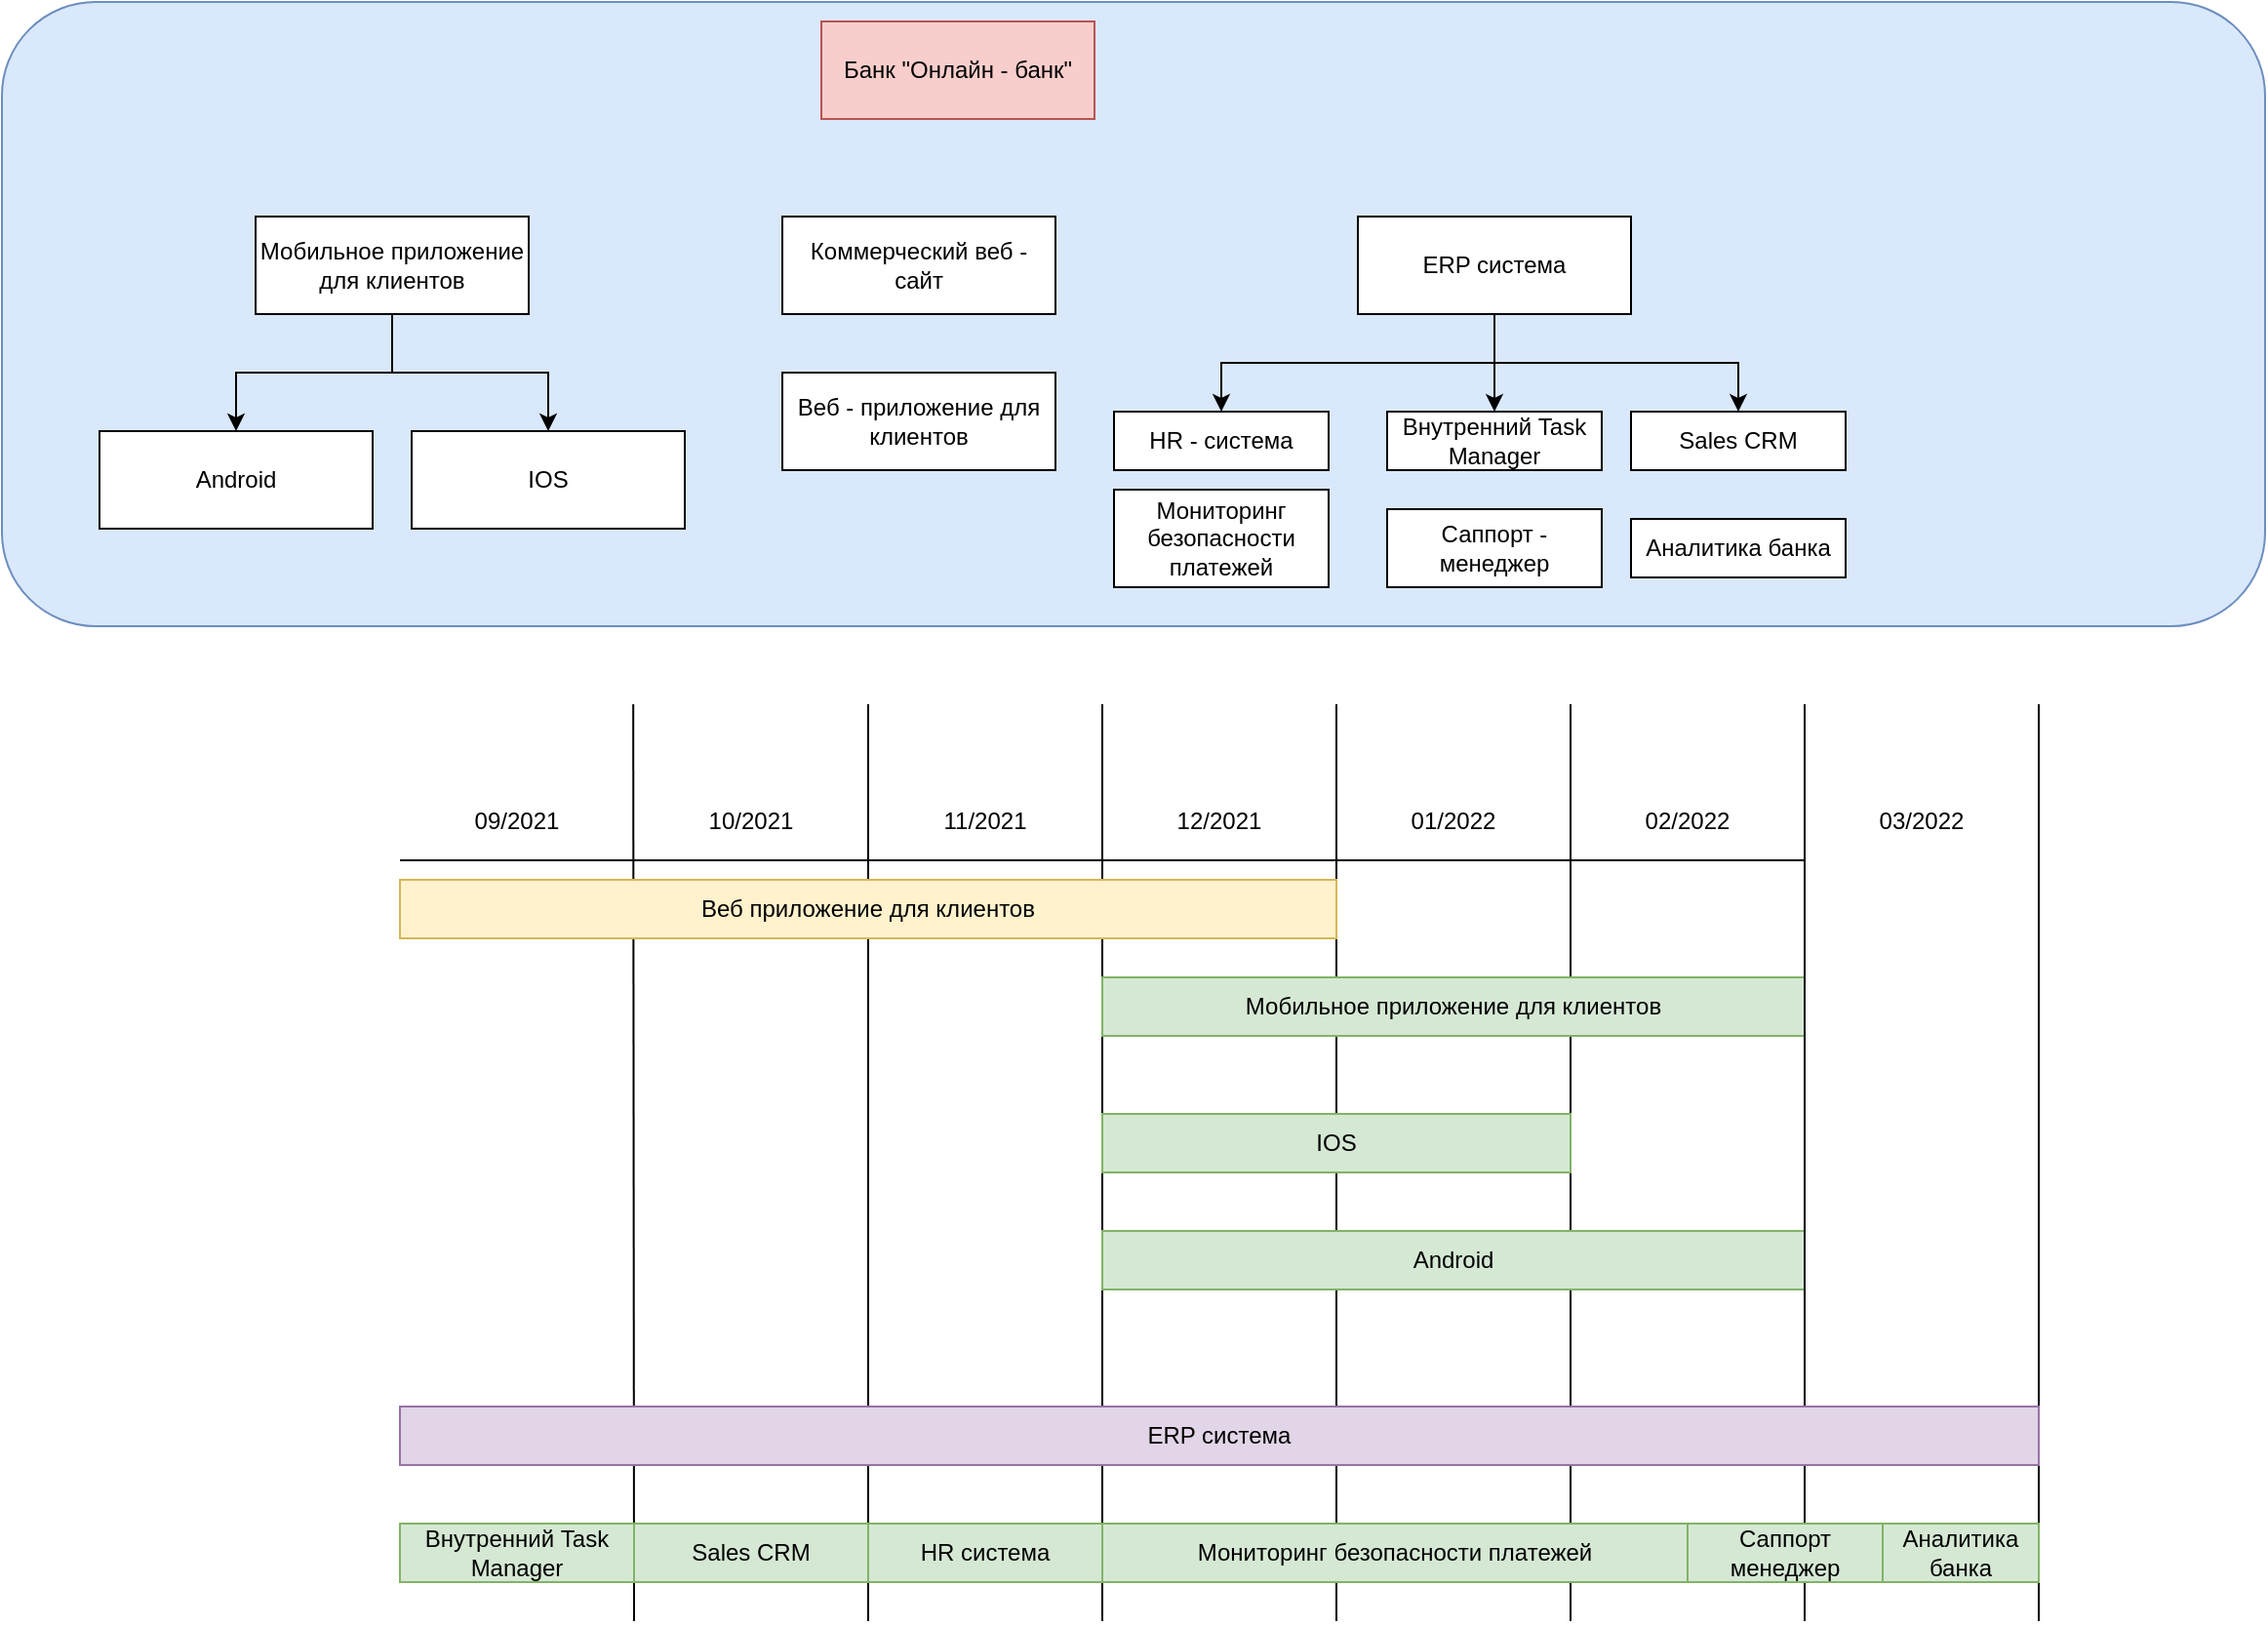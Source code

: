 <mxfile version="15.2.9" type="github">
  <diagram id="SRR18vFyuS79b38dpdjN" name="Page-1">
    <mxGraphModel dx="4152" dy="2316" grid="1" gridSize="10" guides="1" tooltips="1" connect="1" arrows="1" fold="1" page="1" pageScale="1" pageWidth="3000" pageHeight="3000" math="0" shadow="0">
      <root>
        <mxCell id="0" />
        <mxCell id="1" parent="0" />
        <mxCell id="bMxVrgbbZebOmnBE3g3T-1" value="" style="rounded=1;whiteSpace=wrap;html=1;fillColor=#dae8fc;strokeColor=#6c8ebf;" vertex="1" parent="1">
          <mxGeometry width="1160" height="320" as="geometry" />
        </mxCell>
        <mxCell id="bMxVrgbbZebOmnBE3g3T-2" value="Банк &quot;Онлайн - банк&quot;" style="rounded=0;whiteSpace=wrap;html=1;fillColor=#f8cecc;strokeColor=#b85450;" vertex="1" parent="1">
          <mxGeometry x="420" y="10" width="140" height="50" as="geometry" />
        </mxCell>
        <mxCell id="bMxVrgbbZebOmnBE3g3T-3" style="edgeStyle=orthogonalEdgeStyle;rounded=0;orthogonalLoop=1;jettySize=auto;html=1;" edge="1" parent="1" source="bMxVrgbbZebOmnBE3g3T-5" target="bMxVrgbbZebOmnBE3g3T-10">
          <mxGeometry relative="1" as="geometry" />
        </mxCell>
        <mxCell id="bMxVrgbbZebOmnBE3g3T-4" style="edgeStyle=orthogonalEdgeStyle;rounded=0;orthogonalLoop=1;jettySize=auto;html=1;entryX=0.5;entryY=0;entryDx=0;entryDy=0;exitX=0.5;exitY=1;exitDx=0;exitDy=0;" edge="1" parent="1" source="bMxVrgbbZebOmnBE3g3T-5" target="bMxVrgbbZebOmnBE3g3T-9">
          <mxGeometry relative="1" as="geometry">
            <Array as="points">
              <mxPoint x="200" y="190" />
              <mxPoint x="280" y="190" />
            </Array>
          </mxGeometry>
        </mxCell>
        <mxCell id="bMxVrgbbZebOmnBE3g3T-5" value="Мобильное приложение для клиентов" style="rounded=0;whiteSpace=wrap;html=1;" vertex="1" parent="1">
          <mxGeometry x="130" y="110" width="140" height="50" as="geometry" />
        </mxCell>
        <mxCell id="bMxVrgbbZebOmnBE3g3T-8" value="Коммерческий веб - сайт" style="rounded=0;whiteSpace=wrap;html=1;" vertex="1" parent="1">
          <mxGeometry x="400" y="110" width="140" height="50" as="geometry" />
        </mxCell>
        <mxCell id="bMxVrgbbZebOmnBE3g3T-9" value="IOS" style="rounded=0;whiteSpace=wrap;html=1;" vertex="1" parent="1">
          <mxGeometry x="210" y="220" width="140" height="50" as="geometry" />
        </mxCell>
        <mxCell id="bMxVrgbbZebOmnBE3g3T-10" value="Android" style="rounded=0;whiteSpace=wrap;html=1;" vertex="1" parent="1">
          <mxGeometry x="50" y="220" width="140" height="50" as="geometry" />
        </mxCell>
        <mxCell id="bMxVrgbbZebOmnBE3g3T-21" style="edgeStyle=orthogonalEdgeStyle;rounded=0;orthogonalLoop=1;jettySize=auto;html=1;exitX=0.5;exitY=1;exitDx=0;exitDy=0;" edge="1" parent="1" source="bMxVrgbbZebOmnBE3g3T-13" target="bMxVrgbbZebOmnBE3g3T-18">
          <mxGeometry relative="1" as="geometry" />
        </mxCell>
        <mxCell id="bMxVrgbbZebOmnBE3g3T-22" style="edgeStyle=orthogonalEdgeStyle;rounded=0;orthogonalLoop=1;jettySize=auto;html=1;exitX=0.5;exitY=1;exitDx=0;exitDy=0;entryX=0.5;entryY=0;entryDx=0;entryDy=0;" edge="1" parent="1" source="bMxVrgbbZebOmnBE3g3T-13" target="bMxVrgbbZebOmnBE3g3T-16">
          <mxGeometry relative="1" as="geometry" />
        </mxCell>
        <mxCell id="bMxVrgbbZebOmnBE3g3T-23" style="edgeStyle=orthogonalEdgeStyle;rounded=0;orthogonalLoop=1;jettySize=auto;html=1;exitX=0.5;exitY=1;exitDx=0;exitDy=0;entryX=0.5;entryY=0;entryDx=0;entryDy=0;" edge="1" parent="1" source="bMxVrgbbZebOmnBE3g3T-13" target="bMxVrgbbZebOmnBE3g3T-15">
          <mxGeometry relative="1" as="geometry" />
        </mxCell>
        <mxCell id="bMxVrgbbZebOmnBE3g3T-13" value="ERP система" style="rounded=0;whiteSpace=wrap;html=1;" vertex="1" parent="1">
          <mxGeometry x="695" y="110" width="140" height="50" as="geometry" />
        </mxCell>
        <mxCell id="bMxVrgbbZebOmnBE3g3T-15" value="Sales CRM" style="rounded=0;whiteSpace=wrap;html=1;" vertex="1" parent="1">
          <mxGeometry x="835" y="210" width="110" height="30" as="geometry" />
        </mxCell>
        <mxCell id="bMxVrgbbZebOmnBE3g3T-16" value="Внутренний Task Manager" style="rounded=0;whiteSpace=wrap;html=1;" vertex="1" parent="1">
          <mxGeometry x="710" y="210" width="110" height="30" as="geometry" />
        </mxCell>
        <mxCell id="bMxVrgbbZebOmnBE3g3T-18" value="HR - система" style="rounded=0;whiteSpace=wrap;html=1;" vertex="1" parent="1">
          <mxGeometry x="570" y="210" width="110" height="30" as="geometry" />
        </mxCell>
        <mxCell id="bMxVrgbbZebOmnBE3g3T-19" value="Веб - приложение для клиентов" style="rounded=0;whiteSpace=wrap;html=1;" vertex="1" parent="1">
          <mxGeometry x="400" y="190" width="140" height="50" as="geometry" />
        </mxCell>
        <mxCell id="bMxVrgbbZebOmnBE3g3T-24" value="" style="endArrow=none;html=1;" edge="1" parent="1">
          <mxGeometry width="50" height="50" relative="1" as="geometry">
            <mxPoint x="324" y="830" as="sourcePoint" />
            <mxPoint x="323.58" y="360" as="targetPoint" />
          </mxGeometry>
        </mxCell>
        <mxCell id="bMxVrgbbZebOmnBE3g3T-25" value="" style="endArrow=none;html=1;" edge="1" parent="1">
          <mxGeometry width="50" height="50" relative="1" as="geometry">
            <mxPoint x="444" y="830" as="sourcePoint" />
            <mxPoint x="444" y="360" as="targetPoint" />
          </mxGeometry>
        </mxCell>
        <mxCell id="bMxVrgbbZebOmnBE3g3T-26" value="" style="endArrow=none;html=1;" edge="1" parent="1">
          <mxGeometry width="50" height="50" relative="1" as="geometry">
            <mxPoint x="564" y="830" as="sourcePoint" />
            <mxPoint x="564" y="360" as="targetPoint" />
          </mxGeometry>
        </mxCell>
        <mxCell id="bMxVrgbbZebOmnBE3g3T-27" value="" style="endArrow=none;html=1;" edge="1" parent="1">
          <mxGeometry width="50" height="50" relative="1" as="geometry">
            <mxPoint x="684" y="830" as="sourcePoint" />
            <mxPoint x="684" y="360" as="targetPoint" />
          </mxGeometry>
        </mxCell>
        <mxCell id="bMxVrgbbZebOmnBE3g3T-28" value="" style="endArrow=none;html=1;" edge="1" parent="1">
          <mxGeometry width="50" height="50" relative="1" as="geometry">
            <mxPoint x="804" y="830" as="sourcePoint" />
            <mxPoint x="804" y="360" as="targetPoint" />
          </mxGeometry>
        </mxCell>
        <mxCell id="bMxVrgbbZebOmnBE3g3T-29" value="" style="endArrow=none;html=1;" edge="1" parent="1">
          <mxGeometry width="50" height="50" relative="1" as="geometry">
            <mxPoint x="204" y="440" as="sourcePoint" />
            <mxPoint x="924" y="440" as="targetPoint" />
          </mxGeometry>
        </mxCell>
        <mxCell id="bMxVrgbbZebOmnBE3g3T-30" value="Мобильное приложение для клиентов" style="rounded=0;whiteSpace=wrap;html=1;fillColor=#d5e8d4;strokeColor=#82b366;" vertex="1" parent="1">
          <mxGeometry x="564" y="500" width="360" height="30" as="geometry" />
        </mxCell>
        <mxCell id="bMxVrgbbZebOmnBE3g3T-31" value="Android" style="rounded=0;whiteSpace=wrap;html=1;fillColor=#d5e8d4;strokeColor=#82b366;" vertex="1" parent="1">
          <mxGeometry x="564" y="630" width="360" height="30" as="geometry" />
        </mxCell>
        <mxCell id="bMxVrgbbZebOmnBE3g3T-32" value="IOS" style="rounded=0;whiteSpace=wrap;html=1;fillColor=#d5e8d4;strokeColor=#82b366;" vertex="1" parent="1">
          <mxGeometry x="564" y="570" width="240" height="30" as="geometry" />
        </mxCell>
        <mxCell id="bMxVrgbbZebOmnBE3g3T-33" value="Веб приложение для клиентов" style="rounded=0;whiteSpace=wrap;html=1;fillColor=#fff2cc;strokeColor=#d6b656;" vertex="1" parent="1">
          <mxGeometry x="204" y="450" width="480" height="30" as="geometry" />
        </mxCell>
        <mxCell id="bMxVrgbbZebOmnBE3g3T-36" value="09/2021" style="text;html=1;strokeColor=none;fillColor=none;align=center;verticalAlign=middle;whiteSpace=wrap;rounded=0;" vertex="1" parent="1">
          <mxGeometry x="204" y="400" width="120" height="40" as="geometry" />
        </mxCell>
        <mxCell id="bMxVrgbbZebOmnBE3g3T-37" value="10/2021" style="text;html=1;strokeColor=none;fillColor=none;align=center;verticalAlign=middle;whiteSpace=wrap;rounded=0;" vertex="1" parent="1">
          <mxGeometry x="324" y="400" width="120" height="40" as="geometry" />
        </mxCell>
        <mxCell id="bMxVrgbbZebOmnBE3g3T-38" value="11/2021" style="text;html=1;strokeColor=none;fillColor=none;align=center;verticalAlign=middle;whiteSpace=wrap;rounded=0;" vertex="1" parent="1">
          <mxGeometry x="444" y="400" width="120" height="40" as="geometry" />
        </mxCell>
        <mxCell id="bMxVrgbbZebOmnBE3g3T-39" value="12/2021" style="text;html=1;strokeColor=none;fillColor=none;align=center;verticalAlign=middle;whiteSpace=wrap;rounded=0;" vertex="1" parent="1">
          <mxGeometry x="564" y="400" width="120" height="40" as="geometry" />
        </mxCell>
        <mxCell id="bMxVrgbbZebOmnBE3g3T-40" value="01/2022" style="text;html=1;strokeColor=none;fillColor=none;align=center;verticalAlign=middle;whiteSpace=wrap;rounded=0;" vertex="1" parent="1">
          <mxGeometry x="684" y="400" width="120" height="40" as="geometry" />
        </mxCell>
        <mxCell id="bMxVrgbbZebOmnBE3g3T-41" value="02/2022" style="text;html=1;strokeColor=none;fillColor=none;align=center;verticalAlign=middle;whiteSpace=wrap;rounded=0;" vertex="1" parent="1">
          <mxGeometry x="804" y="400" width="120" height="40" as="geometry" />
        </mxCell>
        <mxCell id="bMxVrgbbZebOmnBE3g3T-42" value="" style="endArrow=none;html=1;" edge="1" parent="1">
          <mxGeometry width="50" height="50" relative="1" as="geometry">
            <mxPoint x="924" y="830" as="sourcePoint" />
            <mxPoint x="924" y="360" as="targetPoint" />
          </mxGeometry>
        </mxCell>
        <mxCell id="bMxVrgbbZebOmnBE3g3T-44" value="" style="endArrow=none;html=1;" edge="1" parent="1">
          <mxGeometry width="50" height="50" relative="1" as="geometry">
            <mxPoint x="1044" y="830" as="sourcePoint" />
            <mxPoint x="1044" y="360" as="targetPoint" />
          </mxGeometry>
        </mxCell>
        <mxCell id="bMxVrgbbZebOmnBE3g3T-45" value="03/2022" style="text;html=1;strokeColor=none;fillColor=none;align=center;verticalAlign=middle;whiteSpace=wrap;rounded=0;" vertex="1" parent="1">
          <mxGeometry x="924" y="400" width="120" height="40" as="geometry" />
        </mxCell>
        <mxCell id="bMxVrgbbZebOmnBE3g3T-48" value="ERP система" style="rounded=0;whiteSpace=wrap;html=1;fillColor=#e1d5e7;strokeColor=#9673a6;" vertex="1" parent="1">
          <mxGeometry x="204" y="720" width="840" height="30" as="geometry" />
        </mxCell>
        <mxCell id="bMxVrgbbZebOmnBE3g3T-49" value="Внутренний Task Manager" style="rounded=0;whiteSpace=wrap;html=1;fillColor=#d5e8d4;strokeColor=#82b366;" vertex="1" parent="1">
          <mxGeometry x="204" y="780" width="120" height="30" as="geometry" />
        </mxCell>
        <mxCell id="bMxVrgbbZebOmnBE3g3T-50" value="Sales CRM" style="rounded=0;whiteSpace=wrap;html=1;fillColor=#d5e8d4;strokeColor=#82b366;" vertex="1" parent="1">
          <mxGeometry x="324" y="780" width="120" height="30" as="geometry" />
        </mxCell>
        <mxCell id="bMxVrgbbZebOmnBE3g3T-51" value="HR система" style="rounded=0;whiteSpace=wrap;html=1;fillColor=#d5e8d4;strokeColor=#82b366;" vertex="1" parent="1">
          <mxGeometry x="444" y="780" width="120" height="30" as="geometry" />
        </mxCell>
        <mxCell id="bMxVrgbbZebOmnBE3g3T-52" value="Мониторинг безопасности платежей" style="rounded=0;whiteSpace=wrap;html=1;" vertex="1" parent="1">
          <mxGeometry x="570" y="250" width="110" height="50" as="geometry" />
        </mxCell>
        <mxCell id="bMxVrgbbZebOmnBE3g3T-53" value="Саппорт - менеджер" style="rounded=0;whiteSpace=wrap;html=1;" vertex="1" parent="1">
          <mxGeometry x="710" y="260" width="110" height="40" as="geometry" />
        </mxCell>
        <mxCell id="bMxVrgbbZebOmnBE3g3T-54" value="Аналитика банка" style="rounded=0;whiteSpace=wrap;html=1;" vertex="1" parent="1">
          <mxGeometry x="835" y="265" width="110" height="30" as="geometry" />
        </mxCell>
        <mxCell id="bMxVrgbbZebOmnBE3g3T-55" value="Мониторинг безопасности платежей" style="rounded=0;whiteSpace=wrap;html=1;fillColor=#d5e8d4;strokeColor=#82b366;" vertex="1" parent="1">
          <mxGeometry x="564" y="780" width="300" height="30" as="geometry" />
        </mxCell>
        <mxCell id="bMxVrgbbZebOmnBE3g3T-56" value="Саппорт менеджер" style="rounded=0;whiteSpace=wrap;html=1;fillColor=#d5e8d4;strokeColor=#82b366;" vertex="1" parent="1">
          <mxGeometry x="864" y="780" width="100" height="30" as="geometry" />
        </mxCell>
        <mxCell id="bMxVrgbbZebOmnBE3g3T-57" value="Аналитика банка" style="rounded=0;whiteSpace=wrap;html=1;fillColor=#d5e8d4;strokeColor=#82b366;" vertex="1" parent="1">
          <mxGeometry x="964" y="780" width="80" height="30" as="geometry" />
        </mxCell>
      </root>
    </mxGraphModel>
  </diagram>
</mxfile>
